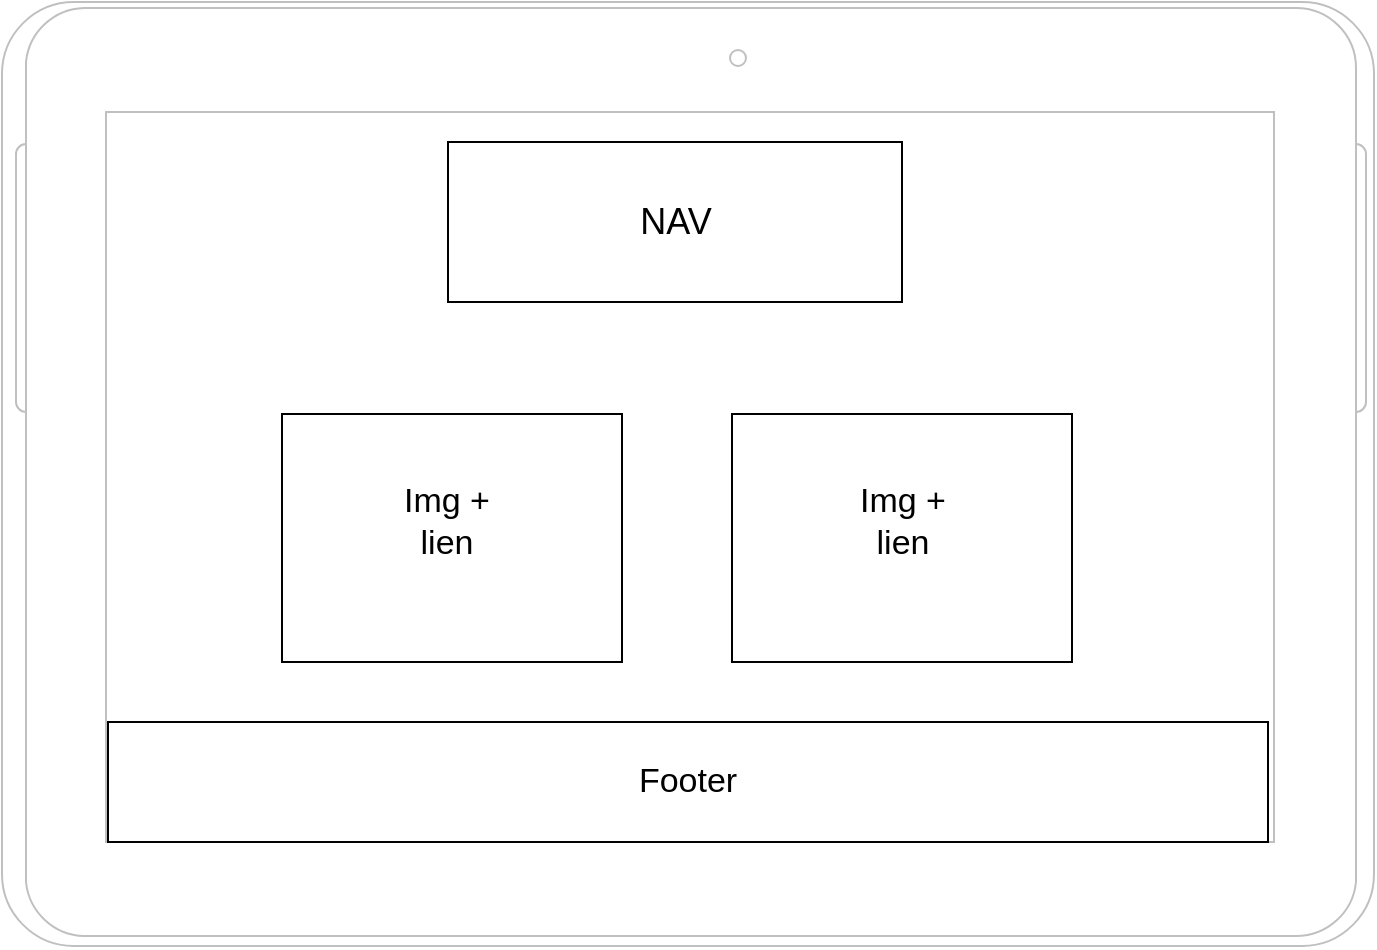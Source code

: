 <mxfile version="11.2.4" type="device" pages="1"><diagram id="OgnRn3fH7B8T_DZBhN7t" name="Page-1"><mxGraphModel dx="798" dy="457" grid="1" gridSize="10" guides="1" tooltips="1" connect="1" arrows="1" fold="1" page="1" pageScale="1" pageWidth="850" pageHeight="1100" math="0" shadow="0"><root><mxCell id="0"/><mxCell id="1" parent="0"/><mxCell id="izLPrFeBvQOw1Y5mD_92-1" value="" style="verticalLabelPosition=bottom;verticalAlign=top;html=1;shadow=0;dashed=0;strokeWidth=1;shape=mxgraph.android.tab2;fillColor=#ffffff;strokeColor=#c0c0c0;direction=north;" vertex="1" parent="1"><mxGeometry x="20" y="20" width="686" height="472" as="geometry"/></mxCell><mxCell id="izLPrFeBvQOw1Y5mD_92-2" value="" style="rounded=0;whiteSpace=wrap;html=1;" vertex="1" parent="1"><mxGeometry x="243" y="90" width="227" height="80" as="geometry"/></mxCell><mxCell id="izLPrFeBvQOw1Y5mD_92-3" value="&lt;font style=&quot;font-size: 18px&quot;&gt;NAV&lt;/font&gt;" style="text;html=1;strokeColor=none;fillColor=none;align=center;verticalAlign=middle;whiteSpace=wrap;rounded=0;" vertex="1" parent="1"><mxGeometry x="336.5" y="120" width="40" height="20" as="geometry"/></mxCell><mxCell id="izLPrFeBvQOw1Y5mD_92-4" value="" style="rounded=0;whiteSpace=wrap;html=1;" vertex="1" parent="1"><mxGeometry x="160" y="226" width="170" height="124" as="geometry"/></mxCell><mxCell id="izLPrFeBvQOw1Y5mD_92-5" value="" style="rounded=0;whiteSpace=wrap;html=1;" vertex="1" parent="1"><mxGeometry x="385" y="226" width="170" height="124" as="geometry"/></mxCell><mxCell id="izLPrFeBvQOw1Y5mD_92-6" value="" style="rounded=0;whiteSpace=wrap;html=1;" vertex="1" parent="1"><mxGeometry x="73" y="380" width="580" height="60" as="geometry"/></mxCell><mxCell id="izLPrFeBvQOw1Y5mD_92-7" value="&lt;font style=&quot;font-size: 17px&quot;&gt;Footer&lt;/font&gt;" style="text;html=1;strokeColor=none;fillColor=none;align=center;verticalAlign=middle;whiteSpace=wrap;rounded=0;" vertex="1" parent="1"><mxGeometry x="343" y="400" width="40" height="20" as="geometry"/></mxCell><mxCell id="izLPrFeBvQOw1Y5mD_92-8" value="&lt;font style=&quot;font-size: 17px&quot;&gt;Img + lien&lt;/font&gt;" style="text;html=1;strokeColor=none;fillColor=none;align=center;verticalAlign=middle;whiteSpace=wrap;rounded=0;" vertex="1" parent="1"><mxGeometry x="210" y="260" width="65" height="40" as="geometry"/></mxCell><mxCell id="izLPrFeBvQOw1Y5mD_92-9" value="&lt;font style=&quot;font-size: 17px&quot;&gt;Img + lien&lt;/font&gt;" style="text;html=1;strokeColor=none;fillColor=none;align=center;verticalAlign=middle;whiteSpace=wrap;rounded=0;" vertex="1" parent="1"><mxGeometry x="437.5" y="260" width="65" height="40" as="geometry"/></mxCell></root></mxGraphModel></diagram></mxfile>